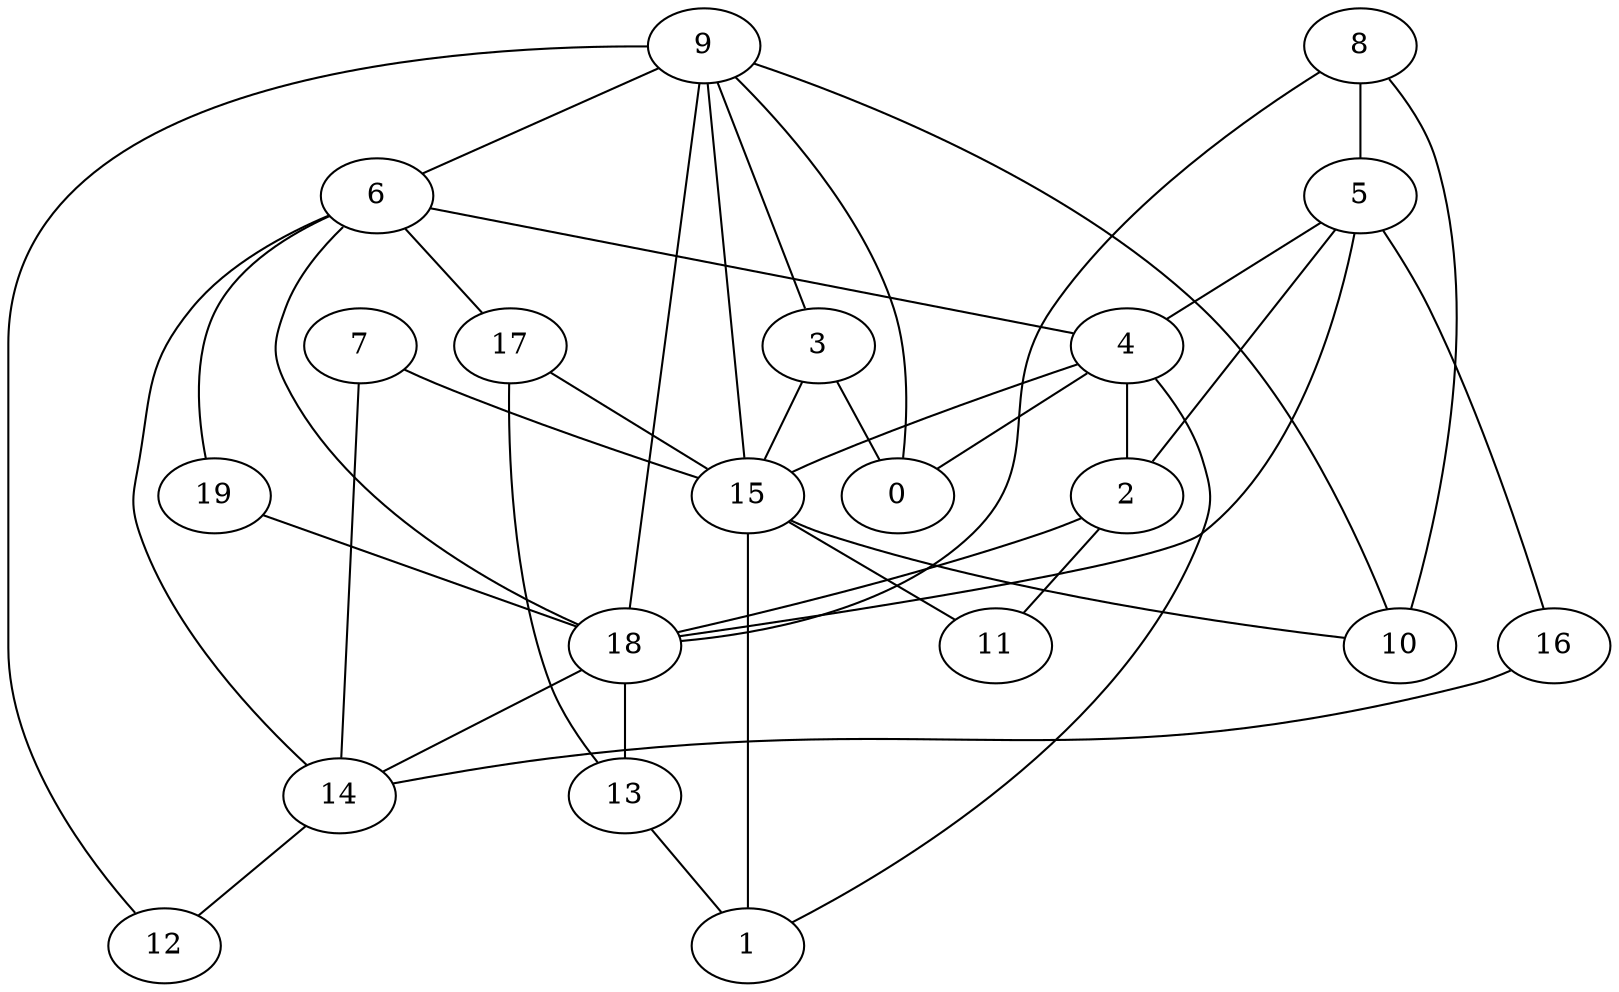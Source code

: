 digraph GG_graph {

subgraph G_graph {
edge [color = black]
"8" -> "5" [dir = none]
"8" -> "18" [dir = none]
"8" -> "10" [dir = none]
"9" -> "6" [dir = none]
"9" -> "12" [dir = none]
"9" -> "18" [dir = none]
"9" -> "3" [dir = none]
"9" -> "10" [dir = none]
"9" -> "15" [dir = none]
"9" -> "0" [dir = none]
"5" -> "16" [dir = none]
"5" -> "2" [dir = none]
"5" -> "4" [dir = none]
"5" -> "18" [dir = none]
"2" -> "18" [dir = none]
"2" -> "11" [dir = none]
"19" -> "18" [dir = none]
"6" -> "14" [dir = none]
"6" -> "18" [dir = none]
"6" -> "19" [dir = none]
"6" -> "4" [dir = none]
"6" -> "17" [dir = none]
"4" -> "0" [dir = none]
"4" -> "15" [dir = none]
"4" -> "2" [dir = none]
"14" -> "12" [dir = none]
"3" -> "0" [dir = none]
"16" -> "14" [dir = none]
"17" -> "13" [dir = none]
"17" -> "15" [dir = none]
"7" -> "15" [dir = none]
"7" -> "14" [dir = none]
"18" -> "14" [dir = none]
"18" -> "13" [dir = none]
"13" -> "1" [dir = none]
"15" -> "11" [dir = none]
"15" -> "1" [dir = none]
"15" -> "10" [dir = none]
"4" -> "1" [dir = none]
"3" -> "15" [dir = none]
}

}

